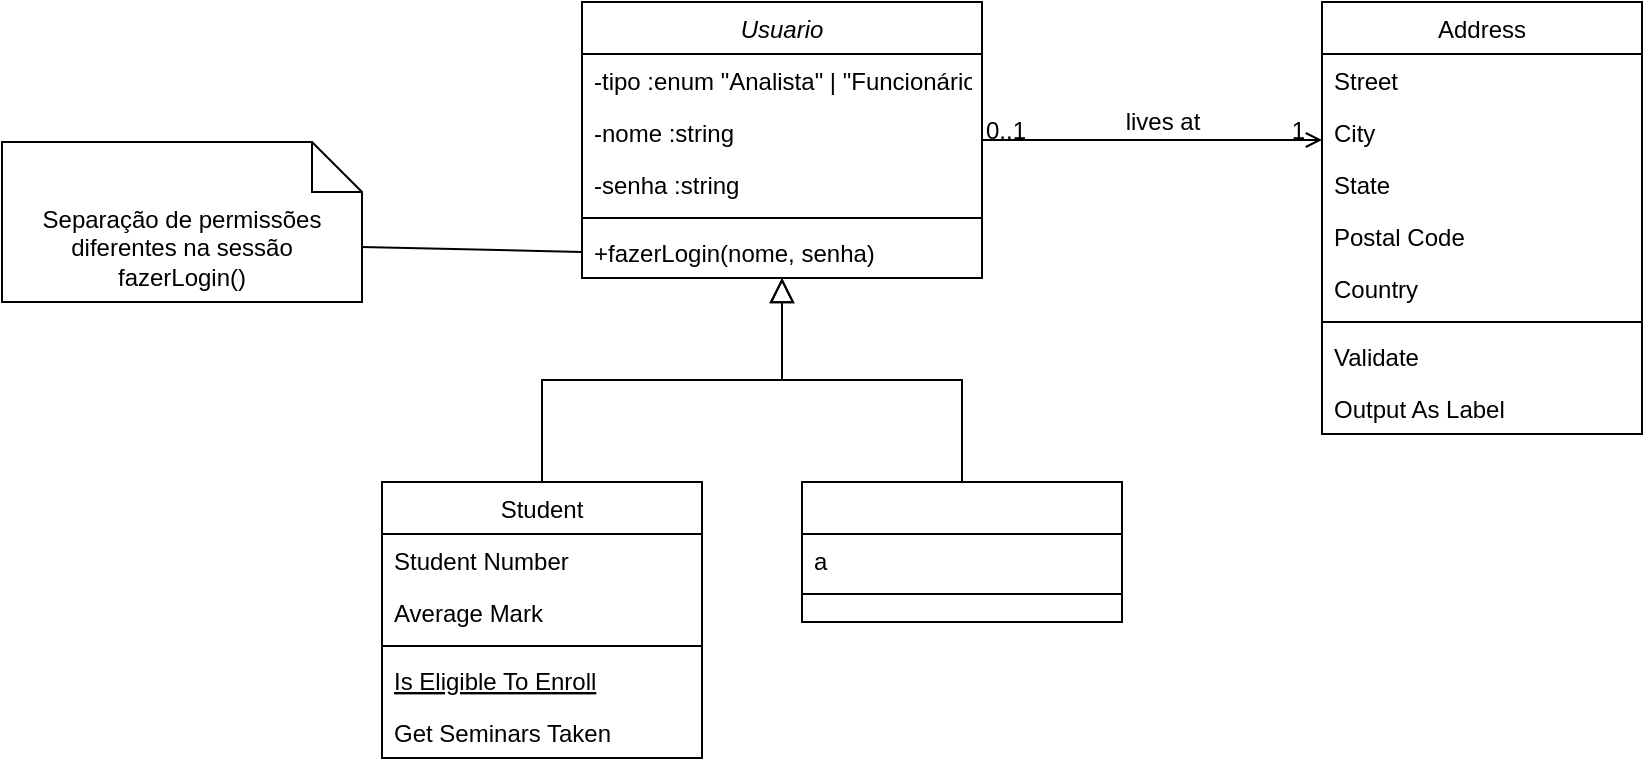 <mxfile version="20.5.3" type="github" pages="2">
  <diagram id="C5RBs43oDa-KdzZeNtuy" name="Classes">
    <mxGraphModel dx="2249" dy="817" grid="1" gridSize="10" guides="1" tooltips="1" connect="1" arrows="1" fold="1" page="1" pageScale="1" pageWidth="827" pageHeight="1169" math="0" shadow="0">
      <root>
        <mxCell id="WIyWlLk6GJQsqaUBKTNV-0" />
        <mxCell id="WIyWlLk6GJQsqaUBKTNV-1" parent="WIyWlLk6GJQsqaUBKTNV-0" />
        <mxCell id="zkfFHV4jXpPFQw0GAbJ--0" value="Usuario" style="swimlane;fontStyle=2;align=center;verticalAlign=top;childLayout=stackLayout;horizontal=1;startSize=26;horizontalStack=0;resizeParent=1;resizeLast=0;collapsible=1;marginBottom=0;rounded=0;shadow=0;strokeWidth=1;" parent="WIyWlLk6GJQsqaUBKTNV-1" vertex="1">
          <mxGeometry x="220" y="120" width="200" height="138" as="geometry">
            <mxRectangle x="230" y="140" width="160" height="26" as="alternateBounds" />
          </mxGeometry>
        </mxCell>
        <mxCell id="zkfFHV4jXpPFQw0GAbJ--1" value="-tipo :enum &quot;Analista&quot; | &quot;Funcionário&quot;&#xa; " style="text;align=left;verticalAlign=top;spacingLeft=4;spacingRight=4;overflow=hidden;rotatable=0;points=[[0,0.5],[1,0.5]];portConstraint=eastwest;" parent="zkfFHV4jXpPFQw0GAbJ--0" vertex="1">
          <mxGeometry y="26" width="200" height="26" as="geometry" />
        </mxCell>
        <mxCell id="zkfFHV4jXpPFQw0GAbJ--2" value="-nome :string" style="text;align=left;verticalAlign=top;spacingLeft=4;spacingRight=4;overflow=hidden;rotatable=0;points=[[0,0.5],[1,0.5]];portConstraint=eastwest;rounded=0;shadow=0;html=0;" parent="zkfFHV4jXpPFQw0GAbJ--0" vertex="1">
          <mxGeometry y="52" width="200" height="26" as="geometry" />
        </mxCell>
        <mxCell id="zkfFHV4jXpPFQw0GAbJ--3" value="-senha :string" style="text;align=left;verticalAlign=top;spacingLeft=4;spacingRight=4;overflow=hidden;rotatable=0;points=[[0,0.5],[1,0.5]];portConstraint=eastwest;rounded=0;shadow=0;html=0;" parent="zkfFHV4jXpPFQw0GAbJ--0" vertex="1">
          <mxGeometry y="78" width="200" height="26" as="geometry" />
        </mxCell>
        <mxCell id="zkfFHV4jXpPFQw0GAbJ--4" value="" style="line;html=1;strokeWidth=1;align=left;verticalAlign=middle;spacingTop=-1;spacingLeft=3;spacingRight=3;rotatable=0;labelPosition=right;points=[];portConstraint=eastwest;" parent="zkfFHV4jXpPFQw0GAbJ--0" vertex="1">
          <mxGeometry y="104" width="200" height="8" as="geometry" />
        </mxCell>
        <mxCell id="zkfFHV4jXpPFQw0GAbJ--5" value="+fazerLogin(nome, senha)" style="text;align=left;verticalAlign=top;spacingLeft=4;spacingRight=4;overflow=hidden;rotatable=0;points=[[0,0.5],[1,0.5]];portConstraint=eastwest;" parent="zkfFHV4jXpPFQw0GAbJ--0" vertex="1">
          <mxGeometry y="112" width="200" height="26" as="geometry" />
        </mxCell>
        <mxCell id="zkfFHV4jXpPFQw0GAbJ--6" value="Student" style="swimlane;fontStyle=0;align=center;verticalAlign=top;childLayout=stackLayout;horizontal=1;startSize=26;horizontalStack=0;resizeParent=1;resizeLast=0;collapsible=1;marginBottom=0;rounded=0;shadow=0;strokeWidth=1;" parent="WIyWlLk6GJQsqaUBKTNV-1" vertex="1">
          <mxGeometry x="120" y="360" width="160" height="138" as="geometry">
            <mxRectangle x="130" y="380" width="160" height="26" as="alternateBounds" />
          </mxGeometry>
        </mxCell>
        <mxCell id="zkfFHV4jXpPFQw0GAbJ--7" value="Student Number" style="text;align=left;verticalAlign=top;spacingLeft=4;spacingRight=4;overflow=hidden;rotatable=0;points=[[0,0.5],[1,0.5]];portConstraint=eastwest;" parent="zkfFHV4jXpPFQw0GAbJ--6" vertex="1">
          <mxGeometry y="26" width="160" height="26" as="geometry" />
        </mxCell>
        <mxCell id="zkfFHV4jXpPFQw0GAbJ--8" value="Average Mark" style="text;align=left;verticalAlign=top;spacingLeft=4;spacingRight=4;overflow=hidden;rotatable=0;points=[[0,0.5],[1,0.5]];portConstraint=eastwest;rounded=0;shadow=0;html=0;" parent="zkfFHV4jXpPFQw0GAbJ--6" vertex="1">
          <mxGeometry y="52" width="160" height="26" as="geometry" />
        </mxCell>
        <mxCell id="zkfFHV4jXpPFQw0GAbJ--9" value="" style="line;html=1;strokeWidth=1;align=left;verticalAlign=middle;spacingTop=-1;spacingLeft=3;spacingRight=3;rotatable=0;labelPosition=right;points=[];portConstraint=eastwest;" parent="zkfFHV4jXpPFQw0GAbJ--6" vertex="1">
          <mxGeometry y="78" width="160" height="8" as="geometry" />
        </mxCell>
        <mxCell id="zkfFHV4jXpPFQw0GAbJ--10" value="Is Eligible To Enroll" style="text;align=left;verticalAlign=top;spacingLeft=4;spacingRight=4;overflow=hidden;rotatable=0;points=[[0,0.5],[1,0.5]];portConstraint=eastwest;fontStyle=4" parent="zkfFHV4jXpPFQw0GAbJ--6" vertex="1">
          <mxGeometry y="86" width="160" height="26" as="geometry" />
        </mxCell>
        <mxCell id="zkfFHV4jXpPFQw0GAbJ--11" value="Get Seminars Taken" style="text;align=left;verticalAlign=top;spacingLeft=4;spacingRight=4;overflow=hidden;rotatable=0;points=[[0,0.5],[1,0.5]];portConstraint=eastwest;" parent="zkfFHV4jXpPFQw0GAbJ--6" vertex="1">
          <mxGeometry y="112" width="160" height="26" as="geometry" />
        </mxCell>
        <mxCell id="zkfFHV4jXpPFQw0GAbJ--12" value="" style="endArrow=block;endSize=10;endFill=0;shadow=0;strokeWidth=1;rounded=0;edgeStyle=elbowEdgeStyle;elbow=vertical;" parent="WIyWlLk6GJQsqaUBKTNV-1" source="zkfFHV4jXpPFQw0GAbJ--6" target="zkfFHV4jXpPFQw0GAbJ--0" edge="1">
          <mxGeometry width="160" relative="1" as="geometry">
            <mxPoint x="200" y="203" as="sourcePoint" />
            <mxPoint x="200" y="203" as="targetPoint" />
          </mxGeometry>
        </mxCell>
        <mxCell id="zkfFHV4jXpPFQw0GAbJ--13" value="" style="swimlane;fontStyle=0;align=center;verticalAlign=top;childLayout=stackLayout;horizontal=1;startSize=26;horizontalStack=0;resizeParent=1;resizeLast=0;collapsible=1;marginBottom=0;rounded=0;shadow=0;strokeWidth=1;" parent="WIyWlLk6GJQsqaUBKTNV-1" vertex="1">
          <mxGeometry x="330" y="360" width="160" height="70" as="geometry">
            <mxRectangle x="340" y="380" width="170" height="26" as="alternateBounds" />
          </mxGeometry>
        </mxCell>
        <mxCell id="zkfFHV4jXpPFQw0GAbJ--14" value="a" style="text;align=left;verticalAlign=top;spacingLeft=4;spacingRight=4;overflow=hidden;rotatable=0;points=[[0,0.5],[1,0.5]];portConstraint=eastwest;" parent="zkfFHV4jXpPFQw0GAbJ--13" vertex="1">
          <mxGeometry y="26" width="160" height="26" as="geometry" />
        </mxCell>
        <mxCell id="zkfFHV4jXpPFQw0GAbJ--15" value="" style="line;html=1;strokeWidth=1;align=left;verticalAlign=middle;spacingTop=-1;spacingLeft=3;spacingRight=3;rotatable=0;labelPosition=right;points=[];portConstraint=eastwest;" parent="zkfFHV4jXpPFQw0GAbJ--13" vertex="1">
          <mxGeometry y="52" width="160" height="8" as="geometry" />
        </mxCell>
        <mxCell id="zkfFHV4jXpPFQw0GAbJ--16" value="" style="endArrow=block;endSize=10;endFill=0;shadow=0;strokeWidth=1;rounded=0;edgeStyle=elbowEdgeStyle;elbow=vertical;" parent="WIyWlLk6GJQsqaUBKTNV-1" source="zkfFHV4jXpPFQw0GAbJ--13" target="zkfFHV4jXpPFQw0GAbJ--0" edge="1">
          <mxGeometry width="160" relative="1" as="geometry">
            <mxPoint x="210" y="373" as="sourcePoint" />
            <mxPoint x="310" y="271" as="targetPoint" />
          </mxGeometry>
        </mxCell>
        <mxCell id="zkfFHV4jXpPFQw0GAbJ--17" value="Address" style="swimlane;fontStyle=0;align=center;verticalAlign=top;childLayout=stackLayout;horizontal=1;startSize=26;horizontalStack=0;resizeParent=1;resizeLast=0;collapsible=1;marginBottom=0;rounded=0;shadow=0;strokeWidth=1;" parent="WIyWlLk6GJQsqaUBKTNV-1" vertex="1">
          <mxGeometry x="590" y="120" width="160" height="216" as="geometry">
            <mxRectangle x="550" y="140" width="160" height="26" as="alternateBounds" />
          </mxGeometry>
        </mxCell>
        <mxCell id="zkfFHV4jXpPFQw0GAbJ--18" value="Street" style="text;align=left;verticalAlign=top;spacingLeft=4;spacingRight=4;overflow=hidden;rotatable=0;points=[[0,0.5],[1,0.5]];portConstraint=eastwest;" parent="zkfFHV4jXpPFQw0GAbJ--17" vertex="1">
          <mxGeometry y="26" width="160" height="26" as="geometry" />
        </mxCell>
        <mxCell id="zkfFHV4jXpPFQw0GAbJ--19" value="City" style="text;align=left;verticalAlign=top;spacingLeft=4;spacingRight=4;overflow=hidden;rotatable=0;points=[[0,0.5],[1,0.5]];portConstraint=eastwest;rounded=0;shadow=0;html=0;" parent="zkfFHV4jXpPFQw0GAbJ--17" vertex="1">
          <mxGeometry y="52" width="160" height="26" as="geometry" />
        </mxCell>
        <mxCell id="zkfFHV4jXpPFQw0GAbJ--20" value="State" style="text;align=left;verticalAlign=top;spacingLeft=4;spacingRight=4;overflow=hidden;rotatable=0;points=[[0,0.5],[1,0.5]];portConstraint=eastwest;rounded=0;shadow=0;html=0;" parent="zkfFHV4jXpPFQw0GAbJ--17" vertex="1">
          <mxGeometry y="78" width="160" height="26" as="geometry" />
        </mxCell>
        <mxCell id="zkfFHV4jXpPFQw0GAbJ--21" value="Postal Code" style="text;align=left;verticalAlign=top;spacingLeft=4;spacingRight=4;overflow=hidden;rotatable=0;points=[[0,0.5],[1,0.5]];portConstraint=eastwest;rounded=0;shadow=0;html=0;" parent="zkfFHV4jXpPFQw0GAbJ--17" vertex="1">
          <mxGeometry y="104" width="160" height="26" as="geometry" />
        </mxCell>
        <mxCell id="zkfFHV4jXpPFQw0GAbJ--22" value="Country" style="text;align=left;verticalAlign=top;spacingLeft=4;spacingRight=4;overflow=hidden;rotatable=0;points=[[0,0.5],[1,0.5]];portConstraint=eastwest;rounded=0;shadow=0;html=0;" parent="zkfFHV4jXpPFQw0GAbJ--17" vertex="1">
          <mxGeometry y="130" width="160" height="26" as="geometry" />
        </mxCell>
        <mxCell id="zkfFHV4jXpPFQw0GAbJ--23" value="" style="line;html=1;strokeWidth=1;align=left;verticalAlign=middle;spacingTop=-1;spacingLeft=3;spacingRight=3;rotatable=0;labelPosition=right;points=[];portConstraint=eastwest;" parent="zkfFHV4jXpPFQw0GAbJ--17" vertex="1">
          <mxGeometry y="156" width="160" height="8" as="geometry" />
        </mxCell>
        <mxCell id="zkfFHV4jXpPFQw0GAbJ--24" value="Validate" style="text;align=left;verticalAlign=top;spacingLeft=4;spacingRight=4;overflow=hidden;rotatable=0;points=[[0,0.5],[1,0.5]];portConstraint=eastwest;" parent="zkfFHV4jXpPFQw0GAbJ--17" vertex="1">
          <mxGeometry y="164" width="160" height="26" as="geometry" />
        </mxCell>
        <mxCell id="zkfFHV4jXpPFQw0GAbJ--25" value="Output As Label" style="text;align=left;verticalAlign=top;spacingLeft=4;spacingRight=4;overflow=hidden;rotatable=0;points=[[0,0.5],[1,0.5]];portConstraint=eastwest;" parent="zkfFHV4jXpPFQw0GAbJ--17" vertex="1">
          <mxGeometry y="190" width="160" height="26" as="geometry" />
        </mxCell>
        <mxCell id="zkfFHV4jXpPFQw0GAbJ--26" value="" style="endArrow=open;shadow=0;strokeWidth=1;rounded=0;endFill=1;edgeStyle=elbowEdgeStyle;elbow=vertical;" parent="WIyWlLk6GJQsqaUBKTNV-1" source="zkfFHV4jXpPFQw0GAbJ--0" target="zkfFHV4jXpPFQw0GAbJ--17" edge="1">
          <mxGeometry x="0.5" y="41" relative="1" as="geometry">
            <mxPoint x="380" y="192" as="sourcePoint" />
            <mxPoint x="540" y="192" as="targetPoint" />
            <mxPoint x="-40" y="32" as="offset" />
          </mxGeometry>
        </mxCell>
        <mxCell id="zkfFHV4jXpPFQw0GAbJ--27" value="0..1" style="resizable=0;align=left;verticalAlign=bottom;labelBackgroundColor=none;fontSize=12;" parent="zkfFHV4jXpPFQw0GAbJ--26" connectable="0" vertex="1">
          <mxGeometry x="-1" relative="1" as="geometry">
            <mxPoint y="4" as="offset" />
          </mxGeometry>
        </mxCell>
        <mxCell id="zkfFHV4jXpPFQw0GAbJ--28" value="1" style="resizable=0;align=right;verticalAlign=bottom;labelBackgroundColor=none;fontSize=12;" parent="zkfFHV4jXpPFQw0GAbJ--26" connectable="0" vertex="1">
          <mxGeometry x="1" relative="1" as="geometry">
            <mxPoint x="-7" y="4" as="offset" />
          </mxGeometry>
        </mxCell>
        <mxCell id="zkfFHV4jXpPFQw0GAbJ--29" value="lives at" style="text;html=1;resizable=0;points=[];;align=center;verticalAlign=middle;labelBackgroundColor=none;rounded=0;shadow=0;strokeWidth=1;fontSize=12;" parent="zkfFHV4jXpPFQw0GAbJ--26" vertex="1" connectable="0">
          <mxGeometry x="0.5" y="49" relative="1" as="geometry">
            <mxPoint x="-38" y="40" as="offset" />
          </mxGeometry>
        </mxCell>
        <mxCell id="rXVQkoE6x8PTo4L2yQFu-0" value="Separação de permissões diferentes na sessão fazerLogin()" style="shape=note2;boundedLbl=1;whiteSpace=wrap;html=1;size=25;verticalAlign=top;align=center;" vertex="1" parent="WIyWlLk6GJQsqaUBKTNV-1">
          <mxGeometry x="-70" y="190" width="180" height="80" as="geometry" />
        </mxCell>
        <mxCell id="rXVQkoE6x8PTo4L2yQFu-4" style="edgeStyle=none;rounded=0;orthogonalLoop=1;jettySize=auto;html=1;exitX=0;exitY=0.5;exitDx=0;exitDy=0;entryX=0;entryY=0;entryDx=180;entryDy=52.5;entryPerimeter=0;endArrow=none;endFill=0;" edge="1" parent="WIyWlLk6GJQsqaUBKTNV-1" source="zkfFHV4jXpPFQw0GAbJ--5" target="rXVQkoE6x8PTo4L2yQFu-0">
          <mxGeometry relative="1" as="geometry" />
        </mxCell>
      </root>
    </mxGraphModel>
  </diagram>
  <diagram id="YxvPXJoWeegzu7vzBtAi" name="Uso">
    <mxGraphModel dx="1673" dy="961" grid="1" gridSize="10" guides="1" tooltips="1" connect="1" arrows="1" fold="1" page="1" pageScale="1" pageWidth="827" pageHeight="1169" math="0" shadow="0">
      <root>
        <mxCell id="0" />
        <mxCell id="1" parent="0" />
        <mxCell id="LKXvDlVbQnS9lXqwvB2i-6" style="edgeStyle=orthogonalEdgeStyle;rounded=0;orthogonalLoop=1;jettySize=auto;html=1;entryX=0;entryY=0.5;entryDx=0;entryDy=0;endArrow=none;endFill=0;" parent="1" source="LKXvDlVbQnS9lXqwvB2i-1" target="LKXvDlVbQnS9lXqwvB2i-2" edge="1">
          <mxGeometry relative="1" as="geometry" />
        </mxCell>
        <mxCell id="yIsuKtvCdHcQYVbRqCcj-2" style="edgeStyle=orthogonalEdgeStyle;rounded=0;orthogonalLoop=1;jettySize=auto;html=1;entryX=0.5;entryY=0;entryDx=0;entryDy=0;entryPerimeter=0;endArrow=block;endFill=0;" parent="1" source="LKXvDlVbQnS9lXqwvB2i-1" target="LKXvDlVbQnS9lXqwvB2i-7" edge="1">
          <mxGeometry relative="1" as="geometry" />
        </mxCell>
        <mxCell id="gkOt_P2JsEy7DPve_X54-4" style="edgeStyle=none;rounded=0;orthogonalLoop=1;jettySize=auto;html=1;entryX=0.5;entryY=0;entryDx=0;entryDy=0;entryPerimeter=0;endArrow=block;endFill=0;" edge="1" parent="1" source="LKXvDlVbQnS9lXqwvB2i-1" target="yIsuKtvCdHcQYVbRqCcj-8">
          <mxGeometry relative="1" as="geometry" />
        </mxCell>
        <mxCell id="LKXvDlVbQnS9lXqwvB2i-1" value="Admin&lt;br&gt;" style="shape=umlActor;verticalLabelPosition=bottom;verticalAlign=top;html=1;" parent="1" vertex="1">
          <mxGeometry x="50" y="330" width="30" height="60" as="geometry" />
        </mxCell>
        <mxCell id="LKXvDlVbQnS9lXqwvB2i-2" value="Gerenciar usuários" style="ellipse;whiteSpace=wrap;html=1;" parent="1" vertex="1">
          <mxGeometry x="160" y="325" width="140" height="70" as="geometry" />
        </mxCell>
        <mxCell id="MXZMHwFDfzhrxJ-Q2J9I-8" style="edgeStyle=none;rounded=0;orthogonalLoop=1;jettySize=auto;html=1;endArrow=block;endFill=0;entryX=0.5;entryY=0;entryDx=0;entryDy=0;entryPerimeter=0;" parent="1" source="LKXvDlVbQnS9lXqwvB2i-7" target="LKXvDlVbQnS9lXqwvB2i-8" edge="1">
          <mxGeometry relative="1" as="geometry">
            <mxPoint x="65" y="1050" as="targetPoint" />
          </mxGeometry>
        </mxCell>
        <mxCell id="MXZMHwFDfzhrxJ-Q2J9I-12" style="edgeStyle=none;rounded=0;orthogonalLoop=1;jettySize=auto;html=1;exitX=1;exitY=0.333;exitDx=0;exitDy=0;exitPerimeter=0;entryX=0;entryY=0.5;entryDx=0;entryDy=0;endArrow=none;endFill=0;" parent="1" source="LKXvDlVbQnS9lXqwvB2i-7" target="MXZMHwFDfzhrxJ-Q2J9I-10" edge="1">
          <mxGeometry relative="1" as="geometry" />
        </mxCell>
        <mxCell id="MXZMHwFDfzhrxJ-Q2J9I-13" style="edgeStyle=none;rounded=0;orthogonalLoop=1;jettySize=auto;html=1;exitX=1;exitY=0.333;exitDx=0;exitDy=0;exitPerimeter=0;entryX=0;entryY=0.5;entryDx=0;entryDy=0;endArrow=none;endFill=0;" parent="1" source="LKXvDlVbQnS9lXqwvB2i-7" target="MXZMHwFDfzhrxJ-Q2J9I-11" edge="1">
          <mxGeometry relative="1" as="geometry" />
        </mxCell>
        <mxCell id="MXZMHwFDfzhrxJ-Q2J9I-14" style="edgeStyle=none;rounded=0;orthogonalLoop=1;jettySize=auto;html=1;exitX=1;exitY=0.333;exitDx=0;exitDy=0;exitPerimeter=0;entryX=0;entryY=0.5;entryDx=0;entryDy=0;endArrow=none;endFill=0;" parent="1" source="LKXvDlVbQnS9lXqwvB2i-7" target="yIsuKtvCdHcQYVbRqCcj-3" edge="1">
          <mxGeometry relative="1" as="geometry" />
        </mxCell>
        <mxCell id="LKXvDlVbQnS9lXqwvB2i-7" value="Analista&lt;br&gt;" style="shape=umlActor;verticalLabelPosition=bottom;verticalAlign=top;html=1;" parent="1" vertex="1">
          <mxGeometry x="50" y="535" width="30" height="60" as="geometry" />
        </mxCell>
        <mxCell id="yIsuKtvCdHcQYVbRqCcj-14" style="rounded=0;orthogonalLoop=1;jettySize=auto;html=1;exitX=1;exitY=0.333;exitDx=0;exitDy=0;exitPerimeter=0;entryX=0;entryY=0.5;entryDx=0;entryDy=0;endArrow=none;endFill=0;" parent="1" source="LKXvDlVbQnS9lXqwvB2i-8" target="yIsuKtvCdHcQYVbRqCcj-10" edge="1">
          <mxGeometry relative="1" as="geometry" />
        </mxCell>
        <mxCell id="yIsuKtvCdHcQYVbRqCcj-15" style="edgeStyle=none;rounded=0;orthogonalLoop=1;jettySize=auto;html=1;exitX=1;exitY=0.333;exitDx=0;exitDy=0;exitPerimeter=0;entryX=0;entryY=0.5;entryDx=0;entryDy=0;endArrow=none;endFill=0;" parent="1" source="LKXvDlVbQnS9lXqwvB2i-8" target="yIsuKtvCdHcQYVbRqCcj-11" edge="1">
          <mxGeometry relative="1" as="geometry" />
        </mxCell>
        <mxCell id="yIsuKtvCdHcQYVbRqCcj-16" style="edgeStyle=none;rounded=0;orthogonalLoop=1;jettySize=auto;html=1;exitX=1;exitY=0.333;exitDx=0;exitDy=0;exitPerimeter=0;entryX=0;entryY=0.5;entryDx=0;entryDy=0;endArrow=none;endFill=0;" parent="1" source="LKXvDlVbQnS9lXqwvB2i-8" target="yIsuKtvCdHcQYVbRqCcj-12" edge="1">
          <mxGeometry relative="1" as="geometry" />
        </mxCell>
        <mxCell id="LKXvDlVbQnS9lXqwvB2i-8" value="Usuário" style="shape=umlActor;verticalLabelPosition=bottom;verticalAlign=top;html=1;" parent="1" vertex="1">
          <mxGeometry x="40" y="1055" width="30" height="60" as="geometry" />
        </mxCell>
        <mxCell id="yIsuKtvCdHcQYVbRqCcj-3" value="Analisar Dados" style="ellipse;whiteSpace=wrap;html=1;" parent="1" vertex="1">
          <mxGeometry x="160" y="590" width="140" height="70" as="geometry" />
        </mxCell>
        <mxCell id="yIsuKtvCdHcQYVbRqCcj-6" value="Atualizar Estoque" style="ellipse;whiteSpace=wrap;html=1;" parent="1" vertex="1">
          <mxGeometry x="410" y="600" width="140" height="70" as="geometry" />
        </mxCell>
        <mxCell id="yIsuKtvCdHcQYVbRqCcj-7" value="Cadastrar Gasto" style="ellipse;whiteSpace=wrap;html=1;" parent="1" vertex="1">
          <mxGeometry x="410" y="845" width="140" height="70" as="geometry" />
        </mxCell>
        <mxCell id="MXZMHwFDfzhrxJ-Q2J9I-3" style="rounded=0;orthogonalLoop=1;jettySize=auto;html=1;entryX=0;entryY=0.5;entryDx=0;entryDy=0;endArrow=none;endFill=0;" parent="1" source="yIsuKtvCdHcQYVbRqCcj-8" target="yIsuKtvCdHcQYVbRqCcj-6" edge="1">
          <mxGeometry relative="1" as="geometry" />
        </mxCell>
        <mxCell id="MXZMHwFDfzhrxJ-Q2J9I-4" style="edgeStyle=none;rounded=0;orthogonalLoop=1;jettySize=auto;html=1;entryX=0;entryY=0.5;entryDx=0;entryDy=0;endArrow=none;endFill=0;" parent="1" source="yIsuKtvCdHcQYVbRqCcj-8" target="yIsuKtvCdHcQYVbRqCcj-18" edge="1">
          <mxGeometry relative="1" as="geometry" />
        </mxCell>
        <mxCell id="MXZMHwFDfzhrxJ-Q2J9I-5" style="edgeStyle=none;rounded=0;orthogonalLoop=1;jettySize=auto;html=1;entryX=0;entryY=0.5;entryDx=0;entryDy=0;endArrow=none;endFill=0;" parent="1" source="yIsuKtvCdHcQYVbRqCcj-8" target="yIsuKtvCdHcQYVbRqCcj-17" edge="1">
          <mxGeometry relative="1" as="geometry" />
        </mxCell>
        <mxCell id="MXZMHwFDfzhrxJ-Q2J9I-6" style="edgeStyle=none;rounded=0;orthogonalLoop=1;jettySize=auto;html=1;entryX=0;entryY=0.5;entryDx=0;entryDy=0;endArrow=none;endFill=0;" parent="1" source="yIsuKtvCdHcQYVbRqCcj-8" target="yIsuKtvCdHcQYVbRqCcj-7" edge="1">
          <mxGeometry relative="1" as="geometry" />
        </mxCell>
        <mxCell id="MXZMHwFDfzhrxJ-Q2J9I-7" style="edgeStyle=none;rounded=0;orthogonalLoop=1;jettySize=auto;html=1;entryX=0.75;entryY=0.1;entryDx=0;entryDy=0;entryPerimeter=0;endArrow=block;endFill=0;" parent="1" source="yIsuKtvCdHcQYVbRqCcj-8" target="LKXvDlVbQnS9lXqwvB2i-8" edge="1">
          <mxGeometry relative="1" as="geometry" />
        </mxCell>
        <mxCell id="yIsuKtvCdHcQYVbRqCcj-8" value="Funcionário" style="shape=umlActor;verticalLabelPosition=bottom;verticalAlign=top;html=1;" parent="1" vertex="1">
          <mxGeometry x="110" y="750" width="30" height="60" as="geometry" />
        </mxCell>
        <mxCell id="yIsuKtvCdHcQYVbRqCcj-10" value="Criar conta" style="ellipse;whiteSpace=wrap;html=1;" parent="1" vertex="1">
          <mxGeometry x="250" y="960" width="140" height="70" as="geometry" />
        </mxCell>
        <mxCell id="MXZMHwFDfzhrxJ-Q2J9I-16" style="edgeStyle=none;rounded=0;orthogonalLoop=1;jettySize=auto;html=1;exitX=1;exitY=0.5;exitDx=0;exitDy=0;entryX=0;entryY=0.5;entryDx=0;entryDy=0;entryPerimeter=0;endArrow=none;endFill=0;dashed=1;" parent="1" source="yIsuKtvCdHcQYVbRqCcj-11" target="MXZMHwFDfzhrxJ-Q2J9I-15" edge="1">
          <mxGeometry relative="1" as="geometry" />
        </mxCell>
        <mxCell id="yIsuKtvCdHcQYVbRqCcj-11" value="Efetuar Login" style="ellipse;whiteSpace=wrap;html=1;" parent="1" vertex="1">
          <mxGeometry x="250" y="1050" width="140" height="70" as="geometry" />
        </mxCell>
        <mxCell id="yIsuKtvCdHcQYVbRqCcj-12" value="Fazer Logout" style="ellipse;whiteSpace=wrap;html=1;" parent="1" vertex="1">
          <mxGeometry x="250" y="1140" width="140" height="70" as="geometry" />
        </mxCell>
        <mxCell id="yIsuKtvCdHcQYVbRqCcj-17" value="Cadastrar Lucro" style="ellipse;whiteSpace=wrap;html=1;" parent="1" vertex="1">
          <mxGeometry x="410" y="760" width="140" height="70" as="geometry" />
        </mxCell>
        <mxCell id="yIsuKtvCdHcQYVbRqCcj-18" value="Informar Novos Dados" style="ellipse;whiteSpace=wrap;html=1;" parent="1" vertex="1">
          <mxGeometry x="410" y="680" width="140" height="70" as="geometry" />
        </mxCell>
        <mxCell id="MXZMHwFDfzhrxJ-Q2J9I-10" value="Abrir Com Power BI" style="ellipse;whiteSpace=wrap;html=1;" parent="1" vertex="1">
          <mxGeometry x="270" y="400" width="140" height="70" as="geometry" />
        </mxCell>
        <mxCell id="MXZMHwFDfzhrxJ-Q2J9I-11" value="Abrir Com Excel" style="ellipse;whiteSpace=wrap;html=1;" parent="1" vertex="1">
          <mxGeometry x="270" y="480" width="140" height="70" as="geometry" />
        </mxCell>
        <mxCell id="MXZMHwFDfzhrxJ-Q2J9I-15" value="Casos de usos dependentes do &quot;Efetuar Login&quot; no sistema" style="shape=note2;boundedLbl=1;whiteSpace=wrap;html=1;size=25;verticalAlign=top;align=center;" parent="1" vertex="1">
          <mxGeometry x="490" y="1047.5" width="180" height="75" as="geometry" />
        </mxCell>
        <mxCell id="MXZMHwFDfzhrxJ-Q2J9I-18" style="edgeStyle=none;rounded=0;orthogonalLoop=1;jettySize=auto;html=1;exitX=0;exitY=0.5;exitDx=0;exitDy=0;entryX=1;entryY=0.5;entryDx=0;entryDy=0;dashed=1;endArrow=open;endFill=0;" parent="1" source="MXZMHwFDfzhrxJ-Q2J9I-17" target="yIsuKtvCdHcQYVbRqCcj-6" edge="1">
          <mxGeometry relative="1" as="geometry" />
        </mxCell>
        <mxCell id="MXZMHwFDfzhrxJ-Q2J9I-20" value="&amp;lt;&amp;lt; include &amp;gt;&amp;gt;" style="edgeLabel;html=1;align=center;verticalAlign=middle;resizable=0;points=[];" parent="MXZMHwFDfzhrxJ-Q2J9I-18" vertex="1" connectable="0">
          <mxGeometry x="0.163" relative="1" as="geometry">
            <mxPoint x="17" as="offset" />
          </mxGeometry>
        </mxCell>
        <mxCell id="MXZMHwFDfzhrxJ-Q2J9I-17" value="Mostrar Todo Estoque" style="ellipse;whiteSpace=wrap;html=1;" parent="1" vertex="1">
          <mxGeometry x="700" y="600" width="140" height="70" as="geometry" />
        </mxCell>
        <mxCell id="gkOt_P2JsEy7DPve_X54-2" style="rounded=0;orthogonalLoop=1;jettySize=auto;html=1;exitX=0;exitY=0.5;exitDx=0;exitDy=0;entryX=1;entryY=0.5;entryDx=0;entryDy=0;endArrow=none;endFill=0;dashed=1;" edge="1" parent="1" source="gkOt_P2JsEy7DPve_X54-1" target="yIsuKtvCdHcQYVbRqCcj-3">
          <mxGeometry relative="1" as="geometry">
            <mxPoint x="410.0" y="595" as="targetPoint" />
          </mxGeometry>
        </mxCell>
        <mxCell id="gkOt_P2JsEy7DPve_X54-3" value="&amp;lt;&amp;lt; include &amp;gt;&amp;gt;" style="edgeLabel;html=1;align=center;verticalAlign=middle;resizable=0;points=[];" vertex="1" connectable="0" parent="gkOt_P2JsEy7DPve_X54-2">
          <mxGeometry x="-0.363" y="1" relative="1" as="geometry">
            <mxPoint x="-5" y="16" as="offset" />
          </mxGeometry>
        </mxCell>
        <mxCell id="gkOt_P2JsEy7DPve_X54-1" value="Mostrar Todo Estoque" style="ellipse;whiteSpace=wrap;html=1;" vertex="1" parent="1">
          <mxGeometry x="460" y="470" width="140" height="70" as="geometry" />
        </mxCell>
      </root>
    </mxGraphModel>
  </diagram>
</mxfile>
